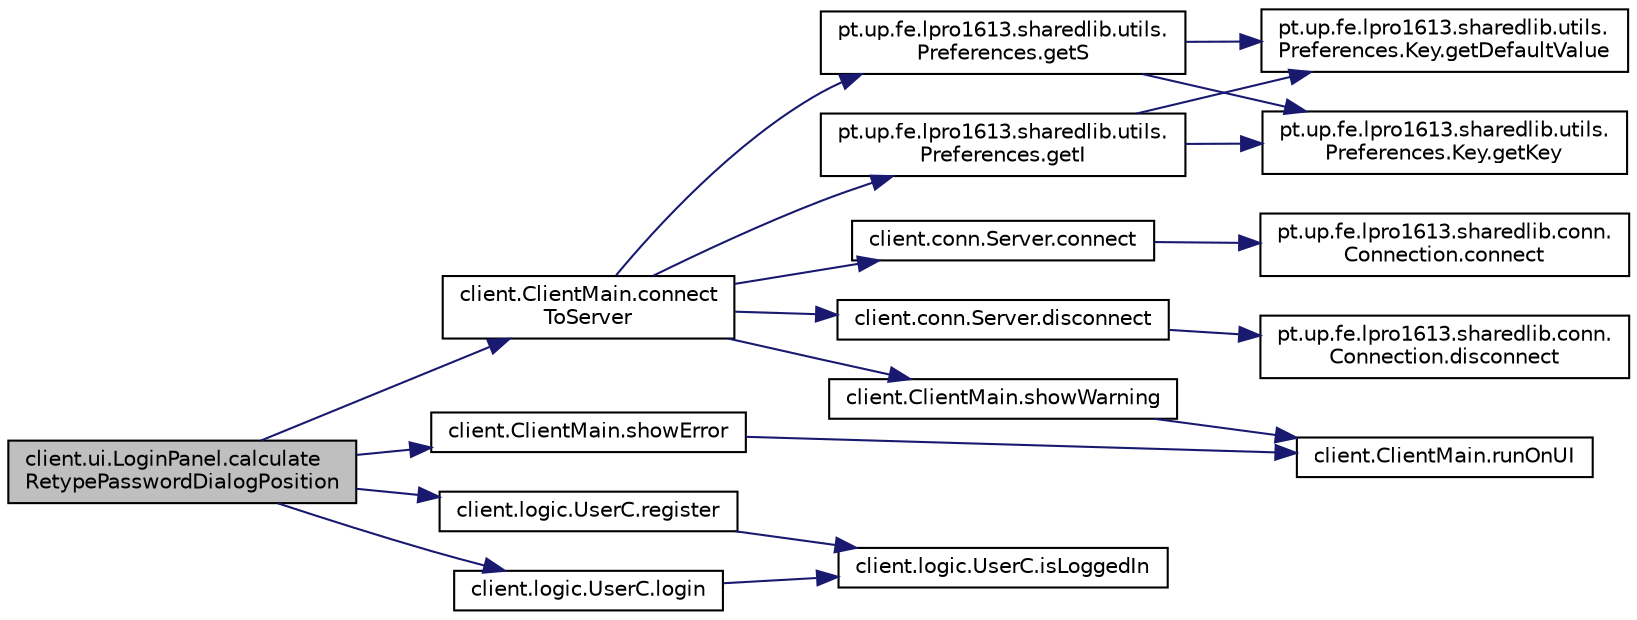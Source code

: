 digraph "client.ui.LoginPanel.calculateRetypePasswordDialogPosition"
{
  edge [fontname="Helvetica",fontsize="10",labelfontname="Helvetica",labelfontsize="10"];
  node [fontname="Helvetica",fontsize="10",shape=record];
  rankdir="LR";
  Node21 [label="client.ui.LoginPanel.calculate\lRetypePasswordDialogPosition",height=0.2,width=0.4,color="black", fillcolor="grey75", style="filled", fontcolor="black"];
  Node21 -> Node22 [color="midnightblue",fontsize="10",style="solid",fontname="Helvetica"];
  Node22 [label="client.ClientMain.connect\lToServer",height=0.2,width=0.4,color="black", fillcolor="white", style="filled",URL="$classclient_1_1_client_main.html#aecd59c193bdb0536d649be78f72149b0"];
  Node22 -> Node23 [color="midnightblue",fontsize="10",style="solid",fontname="Helvetica"];
  Node23 [label="client.conn.Server.disconnect",height=0.2,width=0.4,color="black", fillcolor="white", style="filled",URL="$classclient_1_1conn_1_1_server.html#ab69a81693f41986321e92120aa0918cb"];
  Node23 -> Node24 [color="midnightblue",fontsize="10",style="solid",fontname="Helvetica"];
  Node24 [label="pt.up.fe.lpro1613.sharedlib.conn.\lConnection.disconnect",height=0.2,width=0.4,color="black", fillcolor="white", style="filled",URL="$classpt_1_1up_1_1fe_1_1lpro1613_1_1sharedlib_1_1conn_1_1_connection.html#a3f57700e6cf5cb4ae80ce06db37ab0fc"];
  Node22 -> Node25 [color="midnightblue",fontsize="10",style="solid",fontname="Helvetica"];
  Node25 [label="pt.up.fe.lpro1613.sharedlib.utils.\lPreferences.getS",height=0.2,width=0.4,color="black", fillcolor="white", style="filled",URL="$classpt_1_1up_1_1fe_1_1lpro1613_1_1sharedlib_1_1utils_1_1_preferences.html#aada2e7f8fe94b6a7ef78cfb30637b982"];
  Node25 -> Node26 [color="midnightblue",fontsize="10",style="solid",fontname="Helvetica"];
  Node26 [label="pt.up.fe.lpro1613.sharedlib.utils.\lPreferences.Key.getKey",height=0.2,width=0.4,color="black", fillcolor="white", style="filled",URL="$interfacept_1_1up_1_1fe_1_1lpro1613_1_1sharedlib_1_1utils_1_1_preferences_1_1_key.html#af244cecb8edad1f87eaaa517c3590507"];
  Node25 -> Node27 [color="midnightblue",fontsize="10",style="solid",fontname="Helvetica"];
  Node27 [label="pt.up.fe.lpro1613.sharedlib.utils.\lPreferences.Key.getDefaultValue",height=0.2,width=0.4,color="black", fillcolor="white", style="filled",URL="$interfacept_1_1up_1_1fe_1_1lpro1613_1_1sharedlib_1_1utils_1_1_preferences_1_1_key.html#aa78c759626a4e04578befd149e4c7310"];
  Node22 -> Node28 [color="midnightblue",fontsize="10",style="solid",fontname="Helvetica"];
  Node28 [label="pt.up.fe.lpro1613.sharedlib.utils.\lPreferences.getI",height=0.2,width=0.4,color="black", fillcolor="white", style="filled",URL="$classpt_1_1up_1_1fe_1_1lpro1613_1_1sharedlib_1_1utils_1_1_preferences.html#a6b5169368a838aca6c6880826294aea7"];
  Node28 -> Node26 [color="midnightblue",fontsize="10",style="solid",fontname="Helvetica"];
  Node28 -> Node27 [color="midnightblue",fontsize="10",style="solid",fontname="Helvetica"];
  Node22 -> Node29 [color="midnightblue",fontsize="10",style="solid",fontname="Helvetica"];
  Node29 [label="client.conn.Server.connect",height=0.2,width=0.4,color="black", fillcolor="white", style="filled",URL="$classclient_1_1conn_1_1_server.html#a7e96a6bd486520d128a37a8216cf37c3"];
  Node29 -> Node30 [color="midnightblue",fontsize="10",style="solid",fontname="Helvetica"];
  Node30 [label="pt.up.fe.lpro1613.sharedlib.conn.\lConnection.connect",height=0.2,width=0.4,color="black", fillcolor="white", style="filled",URL="$classpt_1_1up_1_1fe_1_1lpro1613_1_1sharedlib_1_1conn_1_1_connection.html#a8ccfed3defecf3a4070c32a0f3d6acb7"];
  Node22 -> Node31 [color="midnightblue",fontsize="10",style="solid",fontname="Helvetica"];
  Node31 [label="client.ClientMain.showWarning",height=0.2,width=0.4,color="black", fillcolor="white", style="filled",URL="$classclient_1_1_client_main.html#a0964644423f3d533ca394456ee6f6c95"];
  Node31 -> Node32 [color="midnightblue",fontsize="10",style="solid",fontname="Helvetica"];
  Node32 [label="client.ClientMain.runOnUI",height=0.2,width=0.4,color="black", fillcolor="white", style="filled",URL="$classclient_1_1_client_main.html#ad1c0bf16363beb967cc1a7a9a41a4e21"];
  Node21 -> Node33 [color="midnightblue",fontsize="10",style="solid",fontname="Helvetica"];
  Node33 [label="client.logic.UserC.register",height=0.2,width=0.4,color="black", fillcolor="white", style="filled",URL="$classclient_1_1logic_1_1_user_c.html#a81ee75a5f1f4a278a71054a9c4f72609"];
  Node33 -> Node34 [color="midnightblue",fontsize="10",style="solid",fontname="Helvetica"];
  Node34 [label="client.logic.UserC.isLoggedIn",height=0.2,width=0.4,color="black", fillcolor="white", style="filled",URL="$classclient_1_1logic_1_1_user_c.html#ad4fb84e487e917c202a4e1bcdea62dd5"];
  Node21 -> Node35 [color="midnightblue",fontsize="10",style="solid",fontname="Helvetica"];
  Node35 [label="client.ClientMain.showError",height=0.2,width=0.4,color="black", fillcolor="white", style="filled",URL="$classclient_1_1_client_main.html#ab814569831a92249ded3d7258c0ac929"];
  Node35 -> Node32 [color="midnightblue",fontsize="10",style="solid",fontname="Helvetica"];
  Node21 -> Node36 [color="midnightblue",fontsize="10",style="solid",fontname="Helvetica"];
  Node36 [label="client.logic.UserC.login",height=0.2,width=0.4,color="black", fillcolor="white", style="filled",URL="$classclient_1_1logic_1_1_user_c.html#aa3736b2a54be77a2b631ca49b9980a8c"];
  Node36 -> Node34 [color="midnightblue",fontsize="10",style="solid",fontname="Helvetica"];
}
